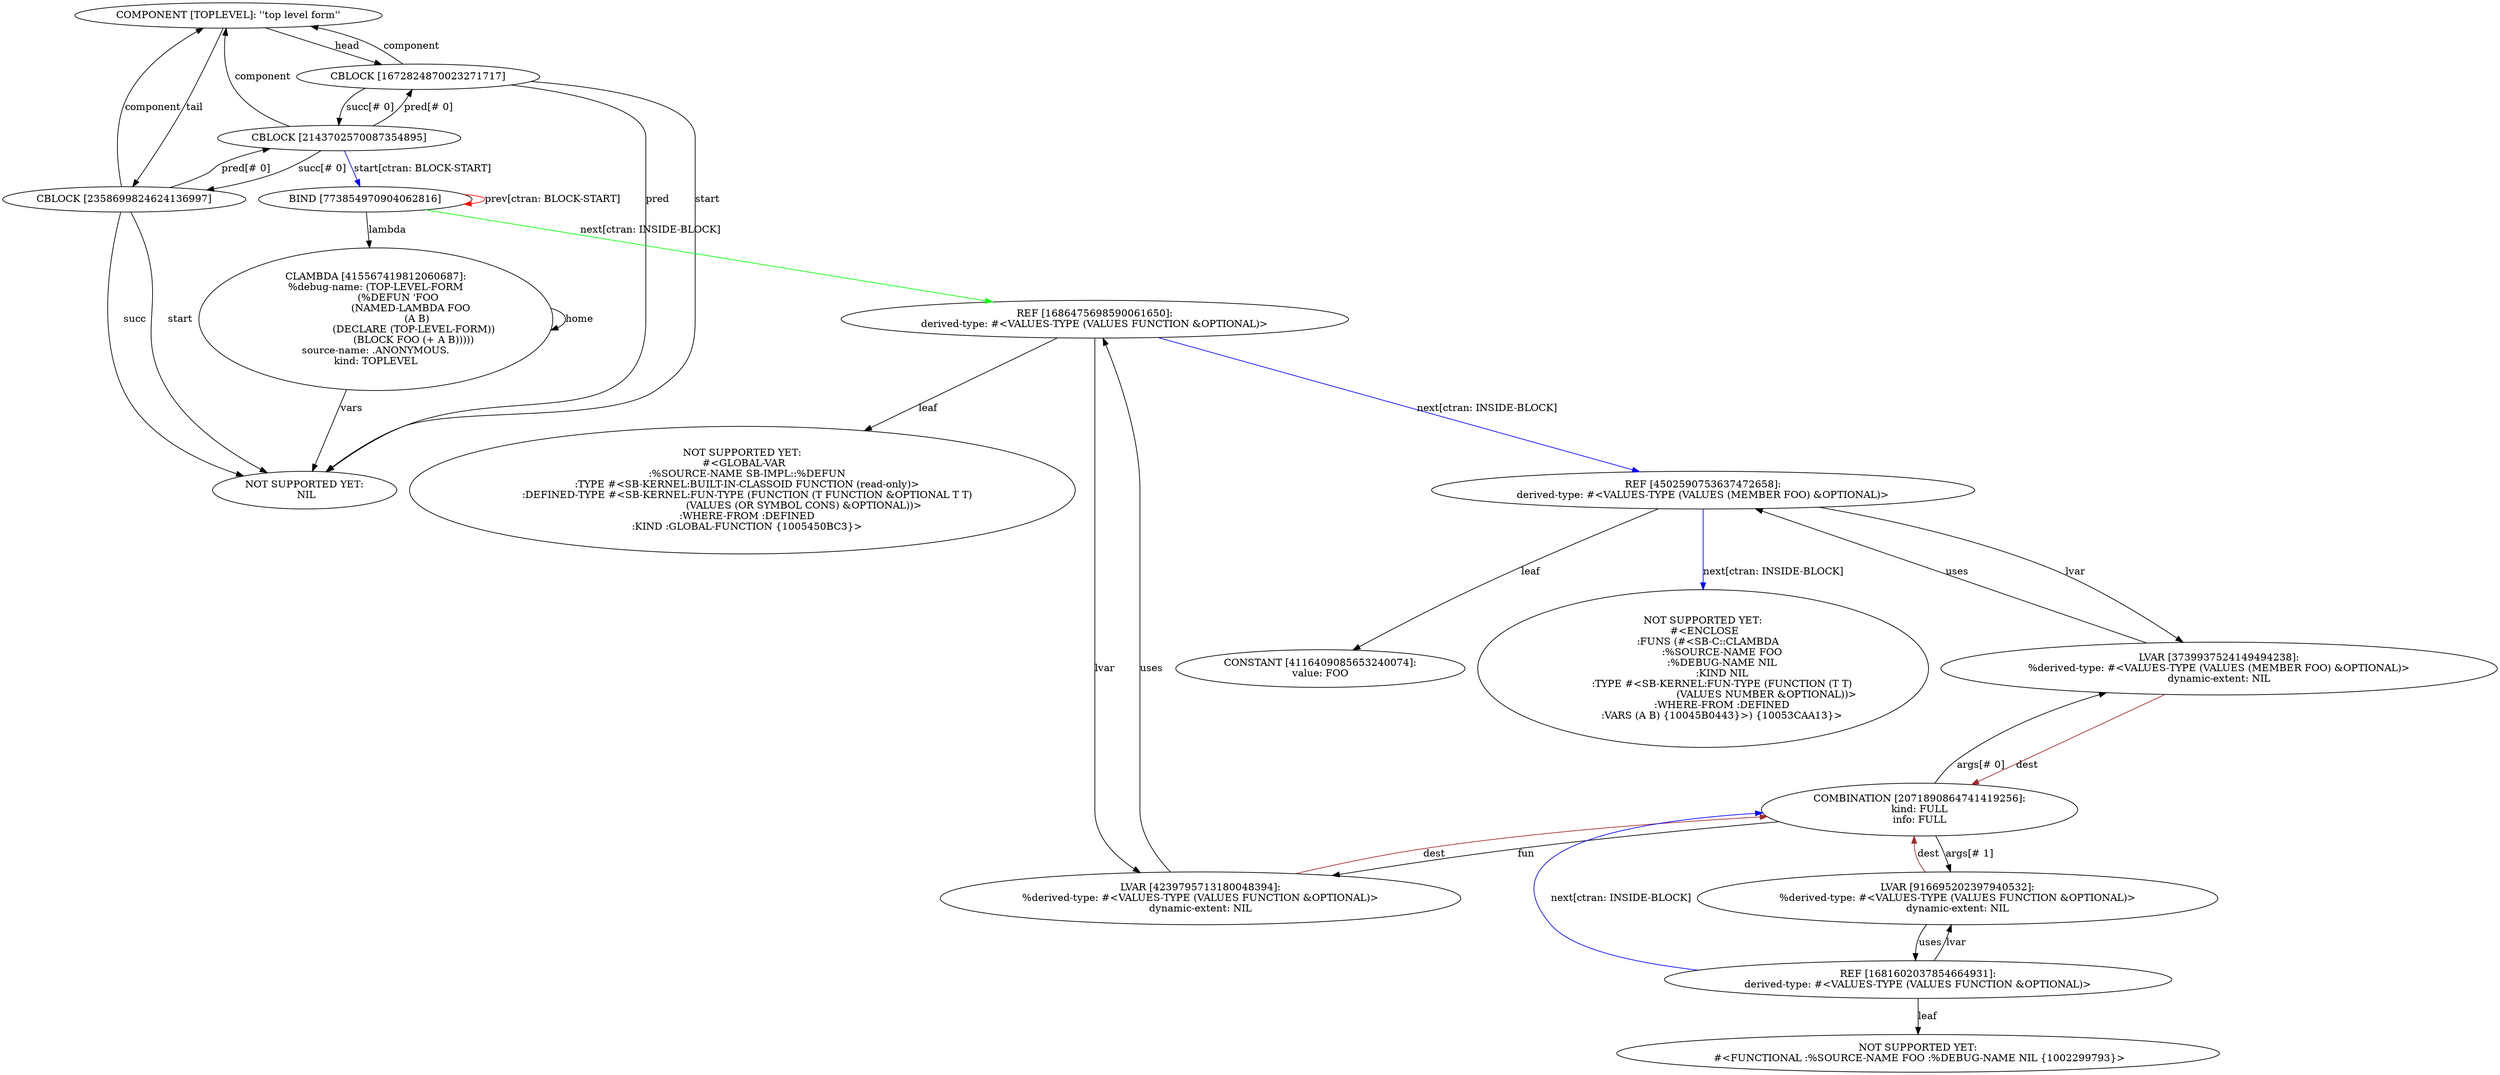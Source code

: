 digraph {
subgraph component_4 {
"COMPONENT [TOPLEVEL]: ''top level form''" -> "CBLOCK [1672824870023271717]"[label="head"];
"CBLOCK [1672824870023271717]" -> "COMPONENT [TOPLEVEL]: ''top level form''"[label="component"];
subgraph component_4 {
}
"CBLOCK [1672824870023271717]" -> "CBLOCK [2143702570087354895]"[label="succ[# 0]"];
"CBLOCK [2143702570087354895]" -> "COMPONENT [TOPLEVEL]: ''top level form''"[label="component"];
subgraph component_4 {
}
"CBLOCK [2143702570087354895]" -> "CBLOCK [2358699824624136997]"[label="succ[# 0]"];
"CBLOCK [2358699824624136997]" -> "COMPONENT [TOPLEVEL]: ''top level form''"[label="component"];
subgraph component_4 {
}
"CBLOCK [2358699824624136997]" -> "NOT SUPPORTED YET:
 NIL"[label="succ"];
"CBLOCK [2358699824624136997]" -> "CBLOCK [2143702570087354895]"[label="pred[# 0]"];
"CBLOCK [2358699824624136997]" -> "NOT SUPPORTED YET:
 NIL"[label="start"];
"CBLOCK [2143702570087354895]" -> "CBLOCK [1672824870023271717]"[label="pred[# 0]"];
"CBLOCK [2143702570087354895]" -> "BIND [773854970904062816]"[label="start[ctran: BLOCK-START]"color="blue"];
"BIND [773854970904062816]" -> "CLAMBDA [415567419812060687]:
%debug-name: (TOP-LEVEL-FORM
              (%DEFUN 'FOO
                      (NAMED-LAMBDA FOO
                          (A B)
                        (DECLARE (TOP-LEVEL-FORM))
                        (BLOCK FOO (+ A B)))))
source-name: .ANONYMOUS.
kind: TOPLEVEL"[label="lambda"];
"CLAMBDA [415567419812060687]:
%debug-name: (TOP-LEVEL-FORM
              (%DEFUN 'FOO
                      (NAMED-LAMBDA FOO
                          (A B)
                        (DECLARE (TOP-LEVEL-FORM))
                        (BLOCK FOO (+ A B)))))
source-name: .ANONYMOUS.
kind: TOPLEVEL" -> "CLAMBDA [415567419812060687]:
%debug-name: (TOP-LEVEL-FORM
              (%DEFUN 'FOO
                      (NAMED-LAMBDA FOO
                          (A B)
                        (DECLARE (TOP-LEVEL-FORM))
                        (BLOCK FOO (+ A B)))))
source-name: .ANONYMOUS.
kind: TOPLEVEL"[label="home"];
"CLAMBDA [415567419812060687]:
%debug-name: (TOP-LEVEL-FORM
              (%DEFUN 'FOO
                      (NAMED-LAMBDA FOO
                          (A B)
                        (DECLARE (TOP-LEVEL-FORM))
                        (BLOCK FOO (+ A B)))))
source-name: .ANONYMOUS.
kind: TOPLEVEL" -> "NOT SUPPORTED YET:
 NIL"[label="vars"];
"BIND [773854970904062816]" -> "REF [1686475698590061650]:
derived-type: #<VALUES-TYPE (VALUES FUNCTION &OPTIONAL)>"[label="next[ctran: INSIDE-BLOCK]"color="green"];
"REF [1686475698590061650]:
derived-type: #<VALUES-TYPE (VALUES FUNCTION &OPTIONAL)>" -> "NOT SUPPORTED YET:
 #<GLOBAL-VAR
   :%SOURCE-NAME SB-IMPL::%DEFUN
   :TYPE #<SB-KERNEL:BUILT-IN-CLASSOID FUNCTION (read-only)>
   :DEFINED-TYPE #<SB-KERNEL:FUN-TYPE (FUNCTION (T FUNCTION &OPTIONAL T T)
                                       (VALUES (OR SYMBOL CONS) &OPTIONAL))>
   :WHERE-FROM :DEFINED
   :KIND :GLOBAL-FUNCTION {1005450BC3}>"[label="leaf"];
"REF [1686475698590061650]:
derived-type: #<VALUES-TYPE (VALUES FUNCTION &OPTIONAL)>" -> "REF [4502590753637472658]:
derived-type: #<VALUES-TYPE (VALUES (MEMBER FOO) &OPTIONAL)>"[label="next[ctran: INSIDE-BLOCK]"color="blue"];
"REF [4502590753637472658]:
derived-type: #<VALUES-TYPE (VALUES (MEMBER FOO) &OPTIONAL)>" -> "CONSTANT [4116409085653240074]:
value: FOO"[label="leaf"];
"REF [4502590753637472658]:
derived-type: #<VALUES-TYPE (VALUES (MEMBER FOO) &OPTIONAL)>" -> "NOT SUPPORTED YET:
 #<ENCLOSE
   :FUNS (#<SB-C::CLAMBDA
            :%SOURCE-NAME FOO
            :%DEBUG-NAME NIL
            :KIND NIL
            :TYPE #<SB-KERNEL:FUN-TYPE (FUNCTION (T T)
                                        (VALUES NUMBER &OPTIONAL))>
            :WHERE-FROM :DEFINED
            :VARS (A B) {10045B0443}>) {10053CAA13}>"[label="next[ctran: INSIDE-BLOCK]"color="blue"];
"REF [4502590753637472658]:
derived-type: #<VALUES-TYPE (VALUES (MEMBER FOO) &OPTIONAL)>" -> "LVAR [3739937524149494238]:
%derived-type: #<VALUES-TYPE (VALUES (MEMBER FOO) &OPTIONAL)>
dynamic-extent: NIL"[label="lvar"];
"LVAR [3739937524149494238]:
%derived-type: #<VALUES-TYPE (VALUES (MEMBER FOO) &OPTIONAL)>
dynamic-extent: NIL" -> "COMBINATION [2071890864741419256]:
kind: FULL
info: FULL"[label="dest"color="brown"];
"COMBINATION [2071890864741419256]:
kind: FULL
info: FULL" -> "LVAR [4239795713180048394]:
%derived-type: #<VALUES-TYPE (VALUES FUNCTION &OPTIONAL)>
dynamic-extent: NIL"[label="fun"];
"LVAR [4239795713180048394]:
%derived-type: #<VALUES-TYPE (VALUES FUNCTION &OPTIONAL)>
dynamic-extent: NIL" -> "COMBINATION [2071890864741419256]:
kind: FULL
info: FULL"[label="dest"color="brown"];
"LVAR [4239795713180048394]:
%derived-type: #<VALUES-TYPE (VALUES FUNCTION &OPTIONAL)>
dynamic-extent: NIL" -> "REF [1686475698590061650]:
derived-type: #<VALUES-TYPE (VALUES FUNCTION &OPTIONAL)>"[label="uses"];
"COMBINATION [2071890864741419256]:
kind: FULL
info: FULL" -> "LVAR [3739937524149494238]:
%derived-type: #<VALUES-TYPE (VALUES (MEMBER FOO) &OPTIONAL)>
dynamic-extent: NIL"[label="args[# 0]"];
"COMBINATION [2071890864741419256]:
kind: FULL
info: FULL" -> "LVAR [916695202397940532]:
%derived-type: #<VALUES-TYPE (VALUES FUNCTION &OPTIONAL)>
dynamic-extent: NIL"[label="args[# 1]"];
"LVAR [916695202397940532]:
%derived-type: #<VALUES-TYPE (VALUES FUNCTION &OPTIONAL)>
dynamic-extent: NIL" -> "COMBINATION [2071890864741419256]:
kind: FULL
info: FULL"[label="dest"color="brown"];
"LVAR [916695202397940532]:
%derived-type: #<VALUES-TYPE (VALUES FUNCTION &OPTIONAL)>
dynamic-extent: NIL" -> "REF [1681602037854664931]:
derived-type: #<VALUES-TYPE (VALUES FUNCTION &OPTIONAL)>"[label="uses"];
"REF [1681602037854664931]:
derived-type: #<VALUES-TYPE (VALUES FUNCTION &OPTIONAL)>" -> "NOT SUPPORTED YET:
 #<FUNCTIONAL :%SOURCE-NAME FOO :%DEBUG-NAME NIL {1002299793}>"[label="leaf"];
"REF [1681602037854664931]:
derived-type: #<VALUES-TYPE (VALUES FUNCTION &OPTIONAL)>" -> "COMBINATION [2071890864741419256]:
kind: FULL
info: FULL"[label="next[ctran: INSIDE-BLOCK]"color="blue"];
"REF [1681602037854664931]:
derived-type: #<VALUES-TYPE (VALUES FUNCTION &OPTIONAL)>" -> "LVAR [916695202397940532]:
%derived-type: #<VALUES-TYPE (VALUES FUNCTION &OPTIONAL)>
dynamic-extent: NIL"[label="lvar"];
"LVAR [3739937524149494238]:
%derived-type: #<VALUES-TYPE (VALUES (MEMBER FOO) &OPTIONAL)>
dynamic-extent: NIL" -> "REF [4502590753637472658]:
derived-type: #<VALUES-TYPE (VALUES (MEMBER FOO) &OPTIONAL)>"[label="uses"];
"REF [1686475698590061650]:
derived-type: #<VALUES-TYPE (VALUES FUNCTION &OPTIONAL)>" -> "LVAR [4239795713180048394]:
%derived-type: #<VALUES-TYPE (VALUES FUNCTION &OPTIONAL)>
dynamic-extent: NIL"[label="lvar"];
"BIND [773854970904062816]" -> "BIND [773854970904062816]"[label="prev[ctran: BLOCK-START]"color="red"];
"CBLOCK [1672824870023271717]" -> "NOT SUPPORTED YET:
 NIL"[label="pred"];
"CBLOCK [1672824870023271717]" -> "NOT SUPPORTED YET:
 NIL"[label="start"];
"COMPONENT [TOPLEVEL]: ''top level form''" -> "CBLOCK [2358699824624136997]"[label="tail"];
}
}